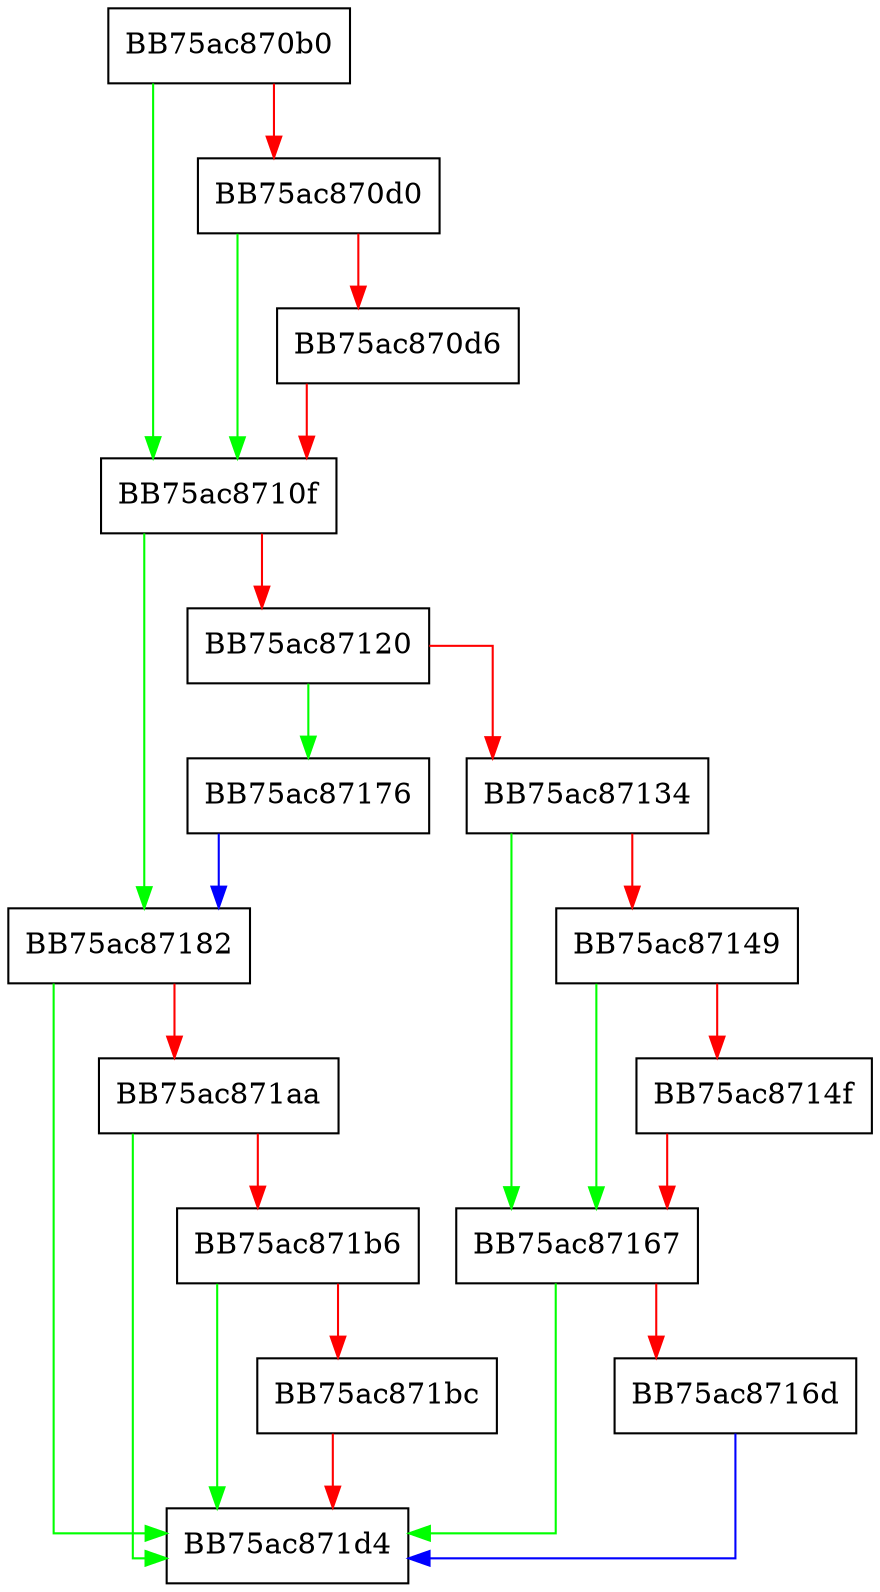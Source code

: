 digraph Execute {
  node [shape="box"];
  graph [splines=ortho];
  BB75ac870b0 -> BB75ac8710f [color="green"];
  BB75ac870b0 -> BB75ac870d0 [color="red"];
  BB75ac870d0 -> BB75ac8710f [color="green"];
  BB75ac870d0 -> BB75ac870d6 [color="red"];
  BB75ac870d6 -> BB75ac8710f [color="red"];
  BB75ac8710f -> BB75ac87182 [color="green"];
  BB75ac8710f -> BB75ac87120 [color="red"];
  BB75ac87120 -> BB75ac87176 [color="green"];
  BB75ac87120 -> BB75ac87134 [color="red"];
  BB75ac87134 -> BB75ac87167 [color="green"];
  BB75ac87134 -> BB75ac87149 [color="red"];
  BB75ac87149 -> BB75ac87167 [color="green"];
  BB75ac87149 -> BB75ac8714f [color="red"];
  BB75ac8714f -> BB75ac87167 [color="red"];
  BB75ac87167 -> BB75ac871d4 [color="green"];
  BB75ac87167 -> BB75ac8716d [color="red"];
  BB75ac8716d -> BB75ac871d4 [color="blue"];
  BB75ac87176 -> BB75ac87182 [color="blue"];
  BB75ac87182 -> BB75ac871d4 [color="green"];
  BB75ac87182 -> BB75ac871aa [color="red"];
  BB75ac871aa -> BB75ac871d4 [color="green"];
  BB75ac871aa -> BB75ac871b6 [color="red"];
  BB75ac871b6 -> BB75ac871d4 [color="green"];
  BB75ac871b6 -> BB75ac871bc [color="red"];
  BB75ac871bc -> BB75ac871d4 [color="red"];
}